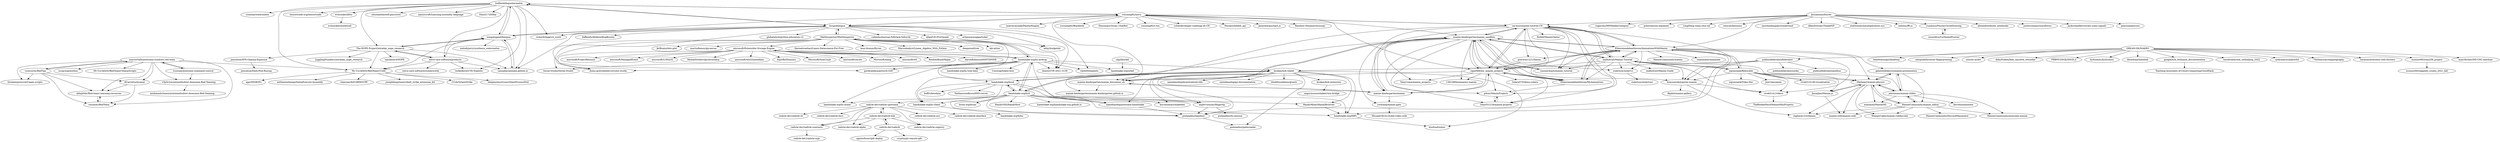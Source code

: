 digraph G {
"Mr-Un1k0d3r/RedTeamCCode" -> "ajpc500/BOFs" ["e"=1]
"Mr-Un1k0d3r/RedTeamCCode" -> "anthemtotheego/InlineExecute-Assembly" ["e"=1]
"Mr-Un1k0d3r/RedTeamCCode" -> "slaeryan/AQUARMOURY" ["e"=1]
"Mr-Un1k0d3r/RedTeamCCode" -> "josephkingstone/cobalt_strike_extension_kit" ["e"=1]
"Mr-Un1k0d3r/RedTeamCCode" -> "CCob/SylantStrike"
"Mr-Un1k0d3r/RedTeamCCode" -> "deepinstinct/LsassSilentProcessExit" ["e"=1]
"cai-hust/manim-tutorial-CN" -> "manim-kindergarten/manim_sandbox"
"cai-hust/manim-tutorial-CN" -> "Elteoremadebeethoven/AnimationsWithManim"
"cai-hust/manim-tutorial-CN" -> "cigar666/my_manim_projects"
"cai-hust/manim-tutorial-CN" -> "malhotra5/Manim-Tutorial"
"cai-hust/manim-tutorial-CN" -> "manim-kindergarten/manim_document_zh"
"cai-hust/manim-tutorial-CN" -> "zimmermant/manim_tutorial"
"cai-hust/manim-tutorial-CN" -> "manim-kindergarten/manim"
"cai-hust/manim-tutorial-CN" -> "Elteoremadebeethoven/MyAnimations"
"cai-hust/manim-tutorial-CN" -> "rossning92/movy"
"cai-hust/manim-tutorial-CN" -> "graviton1221/Danim"
"cai-hust/manim-tutorial-CN" -> "pdcxs/ManimProjects"
"cai-hust/manim-tutorial-CN" -> "Tony031218/manim-projects"
"cai-hust/manim-tutorial-CN" -> "krassowski/jupyter-manim"
"cai-hust/manim-tutorial-CN" -> "TonyCrane/manim_projects"
"cai-hust/manim-tutorial-CN" -> "flwfdd/ManimOnline"
"manim-kindergarten/manim_sandbox" -> "manim-kindergarten/manim_document_zh"
"manim-kindergarten/manim_sandbox" -> "cigar666/my_manim_projects"
"manim-kindergarten/manim_sandbox" -> "manim-kindergarten/manim"
"manim-kindergarten/manim_sandbox" -> "cai-hust/manim-tutorial-CN"
"manim-kindergarten/manim_sandbox" -> "Elteoremadebeethoven/AnimationsWithManim"
"manim-kindergarten/manim_sandbox" -> "zimmermant/manim_tutorial"
"manim-kindergarten/manim_sandbox" -> "Elteoremadebeethoven/MyAnimations"
"manim-kindergarten/manim_sandbox" -> "pdcxs/ManimProjects"
"manim-kindergarten/manim_sandbox" -> "Tony031218/manim-projects"
"manim-kindergarten/manim_sandbox" -> "136108Haumea/my-manim"
"manim-kindergarten/manim_sandbox" -> "eulertour/eulerv2"
"manim-kindergarten/manim_sandbox" -> "malhotra5/Manim-Tutorial"
"manim-kindergarten/manim_sandbox" -> "manim-kindergarten/manim-kindergarten.github.io"
"manim-kindergarten/manim_sandbox" -> "yoshiask/manim-pptx"
"manim-kindergarten/manim_sandbox" -> "krassowski/jupyter-manim"
"pdcxs/ManimProjects" -> "Tony031218/manim-projects"
"tcostam/awesome-command-control" -> "marcosValle/awesome-windows-red-team"
"tcostam/awesome-command-control" -> "r3p3r/yeyintminthuhtut-Awesome-Red-Teaming"
"marcosValle/awesome-windows-red-team" -> "vysecurity/RedTips"
"marcosValle/awesome-windows-red-team" -> "threatexpress/red-team-scripts" ["e"=1]
"marcosValle/awesome-windows-red-team" -> "KCarretto/Arsenal"
"marcosValle/awesome-windows-red-team" -> "rosonsec/RedTeam"
"marcosValle/awesome-windows-red-team" -> "r3p3r/yeyintminthuhtut-Awesome-Red-Teaming"
"marcosValle/awesome-windows-red-team" -> "tcostam/awesome-command-control"
"marcosValle/awesome-windows-red-team" -> "abhijithbr/Red-team-Learning-resources"
"marcosValle/awesome-windows-red-team" -> "nccgroup/nccfsas" ["e"=1]
"marcosValle/awesome-windows-red-team" -> "Mr-Un1k0d3r/RedTeamCCode"
"marcosValle/awesome-windows-red-team" -> "Mr-Un1k0d3r/RedTeamCSharpScripts" ["e"=1]
"bullhe4d/bigwatermelon" -> "liyupi/daxigua"
"bullhe4d/bigwatermelon" -> "xiaopengand/daxigua"
"bullhe4d/bigwatermelon" -> "sannaha/sannaha.github.io"
"bullhe4d/bigwatermelon" -> "richardclegg/vis_route"
"bullhe4d/bigwatermelon" -> "woxieao/watermelon"
"bullhe4d/bigwatermelon" -> "The-NOPE-Project/intraday_nope_research"
"bullhe4d/bigwatermelon" -> "tensortrade-org/tensortrade" ["e"=1]
"bullhe4d/bigwatermelon" -> "rossning92/movy"
"bullhe4d/bigwatermelon" -> "evilsocket/ditto"
"bullhe4d/bigwatermelon" -> "steve-care-software/products"
"bullhe4d/bigwatermelon" -> "sdushantha/wifi-password" ["e"=1]
"bullhe4d/bigwatermelon" -> "nansircroft/Learning-assembly-language"
"bullhe4d/bigwatermelon" -> "Mr-Un1k0d3r/RedTeamCCode"
"bullhe4d/bigwatermelon" -> "DinoZ1729/Ray" ["e"=1]
"bullhe4d/bigwatermelon" -> "lockedbyte/CVE-Exploits" ["e"=1]
"liyupi/daxigua" -> "xiaopengand/daxigua"
"liyupi/daxigua" -> "bullhe4d/bigwatermelon"
"liyupi/daxigua" -> "globalaihub/python-education-v2" ["e"=1]
"liyupi/daxigua" -> "blasty/CVE-2021-3156" ["e"=1]
"liyupi/daxigua" -> "sannaha/sannaha.github.io"
"liyupi/daxigua" -> "codeedu/imersao-fullstack-fullcycle" ["e"=1]
"liyupi/daxigua" -> "allanf181/FuiVazado" ["e"=1]
"liyupi/daxigua" -> "achannarasappa/ticker" ["e"=1]
"liyupi/daxigua" -> "r4j0x00/exploits" ["e"=1]
"liyupi/daxigua" -> "ebhy/budgetml" ["e"=1]
"liyupi/daxigua" -> "richardclegg/vis_route"
"liyupi/daxigua" -> "daffainfo/AllAboutBugBounty" ["e"=1]
"liyupi/daxigua" -> "MathInspector/MathInspector"
"liyupi/daxigua" -> "gordicaleksa/pytorch-GAT" ["e"=1]
"liyupi/daxigua" -> "rossning92/movy"
"steve-care-software/products" -> "The-NOPE-Project/intraday_nope_research"
"steve-care-software/products" -> "steve-care-software/stonksworks"
"steve-care-software/products" -> "sannaha/sannaha.github.io"
"steve-care-software/products" -> "Mr-Un1k0d3r/RedTeamCCode"
"steve-care-software/products" -> "lockedbyte/CVE-Exploits" ["e"=1]
"steve-care-software/products" -> "xiaopengand/daxigua"
"manim-kindergarten/manim" -> "manim-kindergarten/manim_document_zh"
"manim-kindergarten/manim" -> "manim-kindergarten/manim_sandbox"
"manim-kindergarten/manim" -> "cigar666/my_manim_projects"
"manim-kindergarten/manim" -> "yoshiask/manim-pptx"
"kyokan/bob-wallet" -> "pinheadmz/handout"
"kyokan/bob-wallet" -> "handshake-org/HIPs"
"kyokan/bob-wallet" -> "handshake-org/hnsd"
"kyokan/bob-wallet" -> "kurumiimari/shakedex"
"kyokan/bob-wallet" -> "handshake-org/hsd"
"kyokan/bob-wallet" -> "pinheadmz/palmreader"
"kyokan/bob-wallet" -> "imperviousinc/fingertip"
"kyokan/bob-wallet" -> "namebasehq/awesome-handshake"
"kyokan/bob-wallet" -> "handshake-org/hs-client"
"kyokan/bob-wallet" -> "HandyMiner/HandyBrowser"
"kyokan/bob-wallet" -> "hnsfund/xnhns"
"kyokan/bob-wallet" -> "namebasehq/decentralized-slds"
"kyokan/bob-wallet" -> "namebasehq/api-documentation"
"kyokan/bob-wallet" -> "kyokan/bob-extension"
"kyokan/bob-wallet" -> "dwebfoundation/grants"
"microsoft/Extensible-Storage-Engine" -> "microsoft/ManagedEsent"
"microsoft/Extensible-Storage-Engine" -> "handshake-org/hs-airdrop"
"microsoft/Extensible-Storage-Engine" -> "doino-gretchenliev/revolut-stocks" ["e"=1]
"microsoft/Extensible-Storage-Engine" -> "microsoft/CsWin32" ["e"=1]
"microsoft/Extensible-Storage-Engine" -> "MichalStrehovsky/zerosharp" ["e"=1]
"microsoft/Extensible-Storage-Engine" -> "blasty/CVE-2021-3156" ["e"=1]
"microsoft/Extensible-Storage-Engine" -> "microsoft/win32metadata" ["e"=1]
"microsoft/Extensible-Storage-Engine" -> "EgorBo/Disasmo" ["e"=1]
"microsoft/Extensible-Storage-Engine" -> "Microsoft/SymCrypt"
"microsoft/Extensible-Storage-Engine" -> "microsoft/coyote" ["e"=1]
"microsoft/Extensible-Storage-Engine" -> "Microsoft/xlang" ["e"=1]
"microsoft/Extensible-Storage-Engine" -> "microsoft/wil" ["e"=1]
"microsoft/Extensible-Storage-Engine" -> "ReubenBond/Hagar" ["e"=1]
"microsoft/Extensible-Storage-Engine" -> "AaronRobinsonMSFT/DNNE" ["e"=1]
"microsoft/Extensible-Storage-Engine" -> "microsoft/ProjectReunion" ["e"=1]
"vysecurity/RedTips" -> "marcosValle/awesome-windows-red-team"
"vysecurity/RedTips" -> "KCarretto/Arsenal"
"vysecurity/RedTips" -> "rosonsec/RedTeam"
"vysecurity/RedTips" -> "abhijithbr/Red-team-Learning-resources"
"vysecurity/RedTips" -> "threatexpress/red-team-scripts" ["e"=1]
"handshake-org/hsd" -> "kyokan/bob-wallet"
"handshake-org/hsd" -> "handshake-org/hnsd"
"handshake-org/hsd" -> "handshake-org/hs-airdrop"
"handshake-org/hsd" -> "handshake-org/hs-client"
"handshake-org/hsd" -> "imperviousinc/fingertip"
"handshake-org/hsd" -> "namebasehq/awesome-handshake"
"handshake-org/hsd" -> "handshake-org/hs-miner"
"handshake-org/hsd" -> "pinheadmz/handout"
"handshake-org/hsd" -> "handshake-org/HIPs"
"handshake-org/hsd" -> "bcoin-org/bcoin" ["e"=1]
"handshake-org/hsd" -> "handshake-org/handshake-org.github.io"
"handshake-org/hsd" -> "HandyMiner/HandyBrowser"
"handshake-org/hsd" -> "kurumiimari/shakedex"
"handshake-org/hsd" -> "HandyOSS/HandyHost"
"handshake-org/hsd" -> "radicle-dev/radicle-upstream"
"DREAM-DK/MAKRO" -> "publiusfederalist/federalist"
"DREAM-DK/MAKRO" -> "FRBNY-DSGE/DSGE.jl" ["e"=1]
"DREAM-DK/MAKRO" -> "google/h2e_technical_documentation"
"DREAM-DK/MAKRO" -> "hydromisc/hydromisc" ["e"=1]
"DREAM-DK/MAKRO" -> "khuedoan/homelab" ["e"=1]
"DREAM-DK/MAKRO" -> "oconnor663/sha256_project"
"DREAM-DK/MAKRO" -> "rmcelreath/stat_rethinking_2022" ["e"=1]
"DREAM-DK/MAKRO" -> "andymatuschak/orbit" ["e"=1]
"DREAM-DK/MAKRO" -> "7thSamurai/steganography" ["e"=1]
"DREAM-DK/MAKRO" -> "hwayne/awesome-cold-showers" ["e"=1]
"DREAM-DK/MAKRO" -> "maxvfischer/DIY-CNC-machine" ["e"=1]
"DREAM-DK/MAKRO" -> "headwaymaps/headway" ["e"=1]
"DREAM-DK/MAKRO" -> "niespodd/browser-fingerprinting" ["e"=1]
"DREAM-DK/MAKRO" -> "sensity-ai/dot" ["e"=1]
"DREAM-DK/MAKRO" -> "dekuNukem/bob_cassette_rewinder" ["e"=1]
"Jezzamonn/fourier" -> "ruanluyu/FourierCircleDrawing"
"Jezzamonn/fourier" -> "alexmill/website_notebooks"
"Jezzamonn/fourier" -> "joshwcomeau/waveforms" ["e"=1]
"Jezzamonn/fourier" -> "jackschaedler/circles-sines-signals" ["e"=1]
"Jezzamonn/fourier" -> "penrose/penrose" ["e"=1]
"Jezzamonn/fourier" -> "cai-hust/manim-tutorial-CN"
"Jezzamonn/fourier" -> "rogerzhu/MNWeeklyCategory" ["e"=1]
"Jezzamonn/fourier" -> "poloclub/cnn-explainer" ["e"=1]
"Jezzamonn/fourier" -> "LingDong-/shan-shui-inf" ["e"=1]
"Jezzamonn/fourier" -> "Elteoremadebeethoven/AnimationsWithManim"
"Jezzamonn/fourier" -> "cmiscm/leonsans" ["e"=1]
"Jezzamonn/fourier" -> "neozhaoliang/pywonderland" ["e"=1]
"Jezzamonn/fourier" -> "AllenDowney/ThinkDSP" ["e"=1]
"Jezzamonn/fourier" -> "staltz/matrixmultiplication.xyz" ["e"=1]
"Jezzamonn/fourier" -> "indutny/fft.js" ["e"=1]
"handshake-org/hs-airdrop" -> "handshake-org/hsd"
"handshake-org/hs-airdrop" -> "microsoft/Extensible-Storage-Engine"
"handshake-org/hs-airdrop" -> "handshake-org/hs-tree-data"
"handshake-org/hs-airdrop" -> "kyokan/bob-wallet"
"handshake-org/hs-airdrop" -> "handshake-org/hnsd"
"handshake-org/hs-airdrop" -> "doino-gretchenliev/revolut-stocks" ["e"=1]
"handshake-org/hs-airdrop" -> "MathInspector/MathInspector"
"handshake-org/hs-airdrop" -> "blasty/CVE-2021-3156" ["e"=1]
"handshake-org/hs-airdrop" -> "Serial-Studio/Serial-Studio" ["e"=1]
"handshake-org/hs-airdrop" -> "r4j0x00/exploits" ["e"=1]
"handshake-org/hs-airdrop" -> "handshake-org/hs-miner"
"handshake-org/hs-airdrop" -> "handshake-org/urkel"
"handshake-org/hs-airdrop" -> "gordicaleksa/pytorch-GAT" ["e"=1]
"handshake-org/hs-airdrop" -> "namebasehq/awesome-handshake"
"handshake-org/hs-airdrop" -> "Uniswap/token-lists" ["e"=1]
"rossning92/movy" -> "cai-hust/manim-tutorial-CN"
"rossning92/movy" -> "richardclegg/vis_route"
"rossning92/movy" -> "manim-kindergarten/manim_sandbox"
"rossning92/movy" -> "bullhe4d/bigwatermelon"
"rossning92/movy" -> "rossning92/Blackhole"
"rossning92/movy" -> "cigar666/my_manim_projects"
"rossning92/movy" -> "manim-kindergarten/manim_document_zh"
"rossning92/movy" -> "Dimsmary/Ossas_ChatBot" ["e"=1]
"rossning92/movy" -> "rossning92/t-rex"
"rossning92/movy" -> "ccloli/developer-roadmap-zh-CN" ["e"=1]
"rossning92/movy" -> "Passkou/bilibili_api" ["e"=1]
"rossning92/movy" -> "Jannchie/anichart.js" ["e"=1]
"rossning92/movy" -> "Rainbow-Dreamer/musicpy" ["e"=1]
"rossning92/movy" -> "matrixcascade/PainterEngine" ["e"=1]
"rossning92/movy" -> "liyupi/daxigua"
"Elteoremadebeethoven/AnimationsWithManim" -> "malhotra5/Manim-Tutorial"
"Elteoremadebeethoven/AnimationsWithManim" -> "cai-hust/manim-tutorial-CN"
"Elteoremadebeethoven/AnimationsWithManim" -> "manim-kindergarten/manim_sandbox"
"Elteoremadebeethoven/AnimationsWithManim" -> "Elteoremadebeethoven/MyAnimations"
"Elteoremadebeethoven/AnimationsWithManim" -> "cigar666/my_manim_projects"
"Elteoremadebeethoven/AnimationsWithManim" -> "zimmermant/manim_tutorial"
"Elteoremadebeethoven/AnimationsWithManim" -> "vivek3141/videos"
"Elteoremadebeethoven/AnimationsWithManim" -> "krassowski/jupyter-manim"
"Elteoremadebeethoven/AnimationsWithManim" -> "Matheart/manim-physics"
"Elteoremadebeethoven/AnimationsWithManim" -> "nipunramk/Reducible"
"Elteoremadebeethoven/AnimationsWithManim" -> "graviton1221/Danim"
"Elteoremadebeethoven/AnimationsWithManim" -> "ManimCommunity/manim" ["e"=1]
"Elteoremadebeethoven/AnimationsWithManim" -> "reanimate/reanimate" ["e"=1]
"Elteoremadebeethoven/AnimationsWithManim" -> "eulertour/eulerv2"
"Elteoremadebeethoven/AnimationsWithManim" -> "galatolofederico/manim-presentation"
"galatolofederico/manim-presentation" -> "jeertmans/manim-slides"
"galatolofederico/manim-presentation" -> "Matheart/manim-physics"
"galatolofederico/manim-presentation" -> "ManimCommunity/manim_editor"
"evilsocket/ditto" -> "evilsocket/shieldwall" ["e"=1]
"google/h2e_technical_documentation" -> "Teaching-Assistants-of-Cloud-Computing/CloudHack" ["e"=1]
"nipunramk/Reducible" -> "vivek3141/videos"
"nipunramk/Reducible" -> "Elteoremadebeethoven/AnimationsWithManim"
"nipunramk/Reducible" -> "malhotra5/Manim-Tutorial"
"nipunramk/Reducible" -> "JazonJiao/Manim.js"
"nipunramk/Reducible" -> "jeertmans/manim-slides"
"nipunramk/Reducible" -> "Matheart/manim-physics"
"nipunramk/Reducible" -> "vivek3141/dl-visualization"
"nipunramk/Reducible" -> "nipunramk/Video-Dev"
"nipunramk/Reducible" -> "krassowski/jupyter-manim"
"nipunramk/Reducible" -> "JonComo/anim"
"radicle-dev/radicle-link" -> "radicle-dev/radicle-upstream"
"radicle-dev/radicle-link" -> "radicle-dev/radicle-contracts"
"radicle-dev/radicle-link" -> "radicle-dev/radicle-alpha"
"radicle-dev/radicle-link" -> "radicle-dev/radicle-registry"
"radicle-dev/radicle-link" -> "radicle-dev/radicle"
"pinheadmz/handout" -> "pinheadmz/palmreader"
"Matheart/manim-physics" -> "ManimCommunity/manim_editor"
"Matheart/manim-physics" -> "raghavg123/chanim"
"Matheart/manim-physics" -> "jeertmans/manim-slides"
"Matheart/manim-physics" -> "galatolofederico/manim-presentation"
"Matheart/manim-physics" -> "manimml/ManimML"
"Matheart/manim-physics" -> "manim-web/manim-web"
"Matheart/manim-physics" -> "WampyCakes/manim-rubikscube"
"Matheart/manim-physics" -> "JazonJiao/Manim.js"
"KCarretto/Arsenal" -> "abhijithbr/Red-team-Learning-resources"
"KCarretto/Arsenal" -> "rosonsec/RedTeam"
"oconnor663/sha256_project" -> "oconnor663/applied_crypto_2021_fall"
"handshake-org/hnsd" -> "kyokan/bob-wallet"
"handshake-org/hnsd" -> "imperviousinc/fingertip"
"handshake-org/hnsd" -> "handshake-org/hs-client"
"handshake-org/hnsd" -> "handshake-org/hsd"
"handshake-org/hnsd" -> "pinheadmz/handout"
"handshake-org/hnsd" -> "handshake-org/HIPs"
"handshake-org/hnsd" -> "buffrr/letsdane"
"handshake-org/hnsd" -> "Nathanwoodburn/HNS-server"
"radicle-dev/radicle" -> "radicle-dev/radicle-link"
"radicle-dev/radicle" -> "cryptix/git-remote-ipfs" ["e"=1]
"radicle-dev/radicle" -> "agentofuser/ipfs-deploy" ["e"=1]
"xiaopengand/daxigua" -> "sannaha/sannaha.github.io"
"xiaopengand/daxigua" -> "liyupi/daxigua"
"xiaopengand/daxigua" -> "bullhe4d/bigwatermelon"
"xiaopengand/daxigua" -> "The-NOPE-Project/intraday_nope_research"
"xiaopengand/daxigua" -> "melodyjerry/synthesis_watermelon"
"xiaopengand/daxigua" -> "Mr-Un1k0d3r/RedTeamCCode"
"manim-kindergarten/manim_document_zh" -> "manim-kindergarten/manim_sandbox"
"manim-kindergarten/manim_document_zh" -> "manim-kindergarten/manim"
"manim-kindergarten/manim_document_zh" -> "manim-kindergarten/manim-kindergarten.github.io"
"MathInspector/MathInspector" -> "doino-gretchenliev/revolut-stocks" ["e"=1]
"MathInspector/MathInspector" -> "therealsreehari/Learn-Datascience-For-Free" ["e"=1]
"MathInspector/MathInspector" -> "leon-thomm/Ryven" ["e"=1]
"MathInspector/MathInspector" -> "microsoft/Extensible-Storage-Engine"
"MathInspector/MathInspector" -> "MacroAnalyst/Linear_Algebra_With_Python" ["e"=1]
"MathInspector/MathInspector" -> "deepmind/tree" ["e"=1]
"MathInspector/MathInspector" -> "lab-ml/nn" ["e"=1]
"MathInspector/MathInspector" -> "gordicaleksa/pytorch-GAT" ["e"=1]
"MathInspector/MathInspector" -> "blasty/CVE-2021-3156" ["e"=1]
"MathInspector/MathInspector" -> "ebhy/budgetml" ["e"=1]
"MathInspector/MathInspector" -> "JetBrains/lets-plot" ["e"=1]
"MathInspector/MathInspector" -> "handshake-org/hs-airdrop"
"MathInspector/MathInspector" -> "Serial-Studio/Serial-Studio" ["e"=1]
"MathInspector/MathInspector" -> "martinRenou/ipycanvas" ["e"=1]
"MathInspector/MathInspector" -> "liyupi/daxigua"
"cereslibra/TurtleAndFourier" -> "ruanluyu/FourierCircleDrawing"
"ruanluyu/FourierCircleDrawing" -> "cereslibra/TurtleAndFourier"
"sannaha/sannaha.github.io" -> "xiaopengand/daxigua"
"The-NOPE-Project/intraday_nope_research" -> "steve-care-software/products"
"The-NOPE-Project/intraday_nope_research" -> "sannaha/sannaha.github.io"
"The-NOPE-Project/intraday_nope_research" -> "Mr-Un1k0d3r/RedTeamCCode"
"The-NOPE-Project/intraday_nope_research" -> "jensolson/SPX-Gamma-Exposure"
"The-NOPE-Project/intraday_nope_research" -> "xiaopengand/daxigua"
"The-NOPE-Project/intraday_nope_research" -> "JugglingNumbers/intraday_nope_research"
"The-NOPE-Project/intraday_nope_research" -> "hayden4r4/NOPE"
"malhotra5/Manim-Tutorial" -> "Elteoremadebeethoven/AnimationsWithManim"
"malhotra5/Manim-Tutorial" -> "zimmermant/manim_tutorial"
"malhotra5/Manim-Tutorial" -> "cai-hust/manim-tutorial-CN"
"malhotra5/Manim-Tutorial" -> "krassowski/jupyter-manim"
"malhotra5/Manim-Tutorial" -> "manim-kindergarten/manim_sandbox"
"malhotra5/Manim-Tutorial" -> "Elteoremadebeethoven/MyAnimations"
"malhotra5/Manim-Tutorial" -> "malhotra5/Manim-Guide"
"malhotra5/Manim-Tutorial" -> "cigar666/my_manim_projects"
"malhotra5/Manim-Tutorial" -> "nipunramk/Reducible"
"malhotra5/Manim-Tutorial" -> "vivek3141/videos"
"malhotra5/Manim-Tutorial" -> "eulertour/eulerv2"
"malhotra5/Manim-Tutorial" -> "Matheart/manim-physics"
"Elteoremadebeethoven/MyAnimations" -> "pdcxs/ManimProjects"
"Elteoremadebeethoven/MyAnimations" -> "cigar666/my_manim_projects"
"Elteoremadebeethoven/MyAnimations" -> "Elteoremadebeethoven/AnimationsWithManim"
"Elteoremadebeethoven/MyAnimations" -> "manim-kindergarten/manim_sandbox"
"handshake-org/hs-client" -> "handshake-org/hdns"
"ManimCommunity/manim_editor" -> "Matheart/manim-physics"
"ManimCommunity/manim_editor" -> "WampyCakes/manim-rubikscube"
"ManimCommunity/manim_editor" -> "jeertmans/manim-slides"
"ManimCommunity/manim_editor" -> "ManimCommunity/DiscordManimator"
"ManimCommunity/manim_editor" -> "raghavg123/chanim"
"ManimCommunity/manim_editor" -> "manim-web/manim-web"
"ManimCommunity/manim_editor" -> "ManimCommunity/awesome-manim"
"jeertmans/manim-slides" -> "galatolofederico/manim-presentation"
"jeertmans/manim-slides" -> "ManimCommunity/manim_editor"
"jeertmans/manim-slides" -> "Matheart/manim-physics"
"jeertmans/manim-slides" -> "kevcen/manimate"
"jeertmans/manim-slides" -> "manimml/ManimML"
"jeertmans/manim-slides" -> "ManimCommunity/awesome-manim"
"radicle-dev/radicle-upstream" -> "radicle-dev/radicle-link"
"radicle-dev/radicle-upstream" -> "radicle-dev/radicle-alpha"
"radicle-dev/radicle-upstream" -> "radicle-dev/radicle.xyz"
"radicle-dev/radicle-upstream" -> "radicle-dev/radicle-contracts"
"radicle-dev/radicle-upstream" -> "radicle-dev/radicle-interface"
"radicle-dev/radicle-upstream" -> "radicle-dev/radicle-registry"
"radicle-dev/radicle-upstream" -> "radicle-dev/radicle-cli"
"radicle-dev/radicle-upstream" -> "radicle-dev/radicle-docs"
"cigar666/my_manim_projects" -> "manim-kindergarten/manim_sandbox"
"cigar666/my_manim_projects" -> "Tony031218/manim-projects"
"cigar666/my_manim_projects" -> "pdcxs/ManimProjects"
"cigar666/my_manim_projects" -> "manim-kindergarten/manim"
"cigar666/my_manim_projects" -> "Elteoremadebeethoven/MyAnimations"
"cigar666/my_manim_projects" -> "Solara570/demo-solara"
"cigar666/my_manim_projects" -> "136108Haumea/my-manim"
"cigar666/my_manim_projects" -> "cai-hust/manim-tutorial-CN"
"cigar666/my_manim_projects" -> "manim-kindergarten/manim_document_zh"
"cigar666/my_manim_projects" -> "TonyCrane/manim_projects"
"cigar666/my_manim_projects" -> "Elteoremadebeethoven/AnimationsWithManim"
"vivek3141/videos" -> "TheRookieNerd/ManimMiniProjects"
"chjj/liburkel" -> "handshake-org/urkel"
"publiusfederalist/federalist" -> "publiusfederalist/zooko"
"publiusfederalist/federalist" -> "publiusfederalist/publius"
"publiusfederalist/federalist" -> "pinheadmz/handout"
"publiusfederalist/federalist" -> "kyokan/bob-wallet"
"publiusfederalist/federalist" -> "handshake-org/HIPs"
"graviton1221/Danim" -> "cigar666/my_manim_projects"
"JazonJiao/Manim.js" -> "manim-web/manim-web"
"JazonJiao/Manim.js" -> "Matheart/manim-physics"
"krassowski/jupyter-manim" -> "raghavg123/chanim"
"krassowski/jupyter-manim" -> "flipdot/manim-gallery"
"krassowski/jupyter-manim" -> "vivek3141/videos"
"Tony031218/manim-projects" -> "pdcxs/ManimProjects"
"eulertour/eulerv2" -> "eulertour/eulertour"
"r3p3r/yeyintminthuhtut-Awesome-Red-Teaming" -> "mishmashclone/yeyintminthuhtut-Awesome-Red-Teaming"
"imperviousinc/fingertip" -> "pinheadmz/handout"
"imperviousinc/fingertip" -> "pinheadmz/hs-anyone"
"rosonsec/RedTeam" -> "abhijithbr/Red-team-Learning-resources"
"zimmermant/manim_tutorial" -> "manim-kindergarten/manim_sandbox"
"namebasehq/awesome-handshake" -> "pinheadmz/handout"
"HandyMiner/HandyBrowser" -> "handshake-org/HIPs"
"radicle-dev/radicle-contracts" -> "radicle-dev/radicle-orgs"
"kyokan/bob-extension" -> "angrymouse/shaked-hns-bridge"
"handshake-org/HIPs" -> "hnsfund/xnhns"
"jensolson/SPX-Gamma-Exposure" -> "jensolson/Dark-Pool-Buying"
"yoshiask/manim-pptx" -> "Micoael/3b1b-styled-video-code"
"abhijithbr/Red-team-Learning-resources" -> "rosonsec/RedTeam"
"Mr-Un1k0d3r/RedTeamCCode" ["l"="28.334,-17.664"]
"ajpc500/BOFs" ["l"="-8.915,-44.098"]
"anthemtotheego/InlineExecute-Assembly" ["l"="-8.878,-44.107"]
"slaeryan/AQUARMOURY" ["l"="-8.87,-44.121"]
"josephkingstone/cobalt_strike_extension_kit" ["l"="-6.76,-43.257"]
"CCob/SylantStrike" ["l"="28.336,-17.629"]
"deepinstinct/LsassSilentProcessExit" ["l"="-8.93,-44.058"]
"cai-hust/manim-tutorial-CN" ["l"="28.261,-17.879"]
"manim-kindergarten/manim_sandbox" ["l"="28.242,-17.855"]
"Elteoremadebeethoven/AnimationsWithManim" ["l"="28.226,-17.896"]
"cigar666/my_manim_projects" ["l"="28.261,-17.861"]
"malhotra5/Manim-Tutorial" ["l"="28.206,-17.882"]
"manim-kindergarten/manim_document_zh" ["l"="28.273,-17.836"]
"zimmermant/manim_tutorial" ["l"="28.219,-17.859"]
"manim-kindergarten/manim" ["l"="28.255,-17.838"]
"Elteoremadebeethoven/MyAnimations" ["l"="28.239,-17.875"]
"rossning92/movy" ["l"="28.318,-17.809"]
"graviton1221/Danim" ["l"="28.263,-17.907"]
"pdcxs/ManimProjects" ["l"="28.274,-17.866"]
"Tony031218/manim-projects" ["l"="28.279,-17.855"]
"krassowski/jupyter-manim" ["l"="28.206,-17.907"]
"TonyCrane/manim_projects" ["l"="28.287,-17.878"]
"flwfdd/ManimOnline" ["l"="28.291,-17.898"]
"136108Haumea/my-manim" ["l"="28.237,-17.836"]
"eulertour/eulerv2" ["l"="28.199,-17.852"]
"manim-kindergarten/manim-kindergarten.github.io" ["l"="28.254,-17.822"]
"yoshiask/manim-pptx" ["l"="28.231,-17.822"]
"tcostam/awesome-command-control" ["l"="28.265,-17.559"]
"marcosValle/awesome-windows-red-team" ["l"="28.297,-17.575"]
"r3p3r/yeyintminthuhtut-Awesome-Red-Teaming" ["l"="28.265,-17.581"]
"vysecurity/RedTips" ["l"="28.295,-17.536"]
"threatexpress/red-team-scripts" ["l"="-6.95,-43.165"]
"KCarretto/Arsenal" ["l"="28.321,-17.538"]
"rosonsec/RedTeam" ["l"="28.306,-17.553"]
"abhijithbr/Red-team-Learning-resources" ["l"="28.319,-17.555"]
"nccgroup/nccfsas" ["l"="-8.978,-44.064"]
"Mr-Un1k0d3r/RedTeamCSharpScripts" ["l"="-6.804,-43.272"]
"bullhe4d/bigwatermelon" ["l"="28.357,-17.743"]
"liyupi/daxigua" ["l"="28.394,-17.751"]
"xiaopengand/daxigua" ["l"="28.35,-17.716"]
"sannaha/sannaha.github.io" ["l"="28.368,-17.715"]
"richardclegg/vis_route" ["l"="28.357,-17.779"]
"woxieao/watermelon" ["l"="28.394,-17.71"]
"The-NOPE-Project/intraday_nope_research" ["l"="28.331,-17.698"]
"tensortrade-org/tensortrade" ["l"="21.691,32.558"]
"evilsocket/ditto" ["l"="28.408,-17.794"]
"steve-care-software/products" ["l"="28.356,-17.691"]
"sdushantha/wifi-password" ["l"="-9.378,-18.495"]
"nansircroft/Learning-assembly-language" ["l"="28.385,-17.726"]
"DinoZ1729/Ray" ["l"="-11.57,28.033"]
"lockedbyte/CVE-Exploits" ["l"="-10.632,-45.59"]
"globalaihub/python-education-v2" ["l"="13.167,-43.825"]
"blasty/CVE-2021-3156" ["l"="-10.698,-45.624"]
"codeedu/imersao-fullstack-fullcycle" ["l"="13.136,-43.788"]
"allanf181/FuiVazado" ["l"="13.164,-43.81"]
"achannarasappa/ticker" ["l"="-12.155,-18.051"]
"r4j0x00/exploits" ["l"="-10.726,-45.674"]
"ebhy/budgetml" ["l"="25.429,34.126"]
"daffainfo/AllAboutBugBounty" ["l"="-8.738,-46.412"]
"MathInspector/MathInspector" ["l"="28.509,-17.721"]
"gordicaleksa/pytorch-GAT" ["l"="21.82,38.579"]
"steve-care-software/stonksworks" ["l"="28.374,-17.668"]
"kyokan/bob-wallet" ["l"="28.689,-17.666"]
"pinheadmz/handout" ["l"="28.674,-17.663"]
"handshake-org/HIPs" ["l"="28.705,-17.661"]
"handshake-org/hnsd" ["l"="28.679,-17.688"]
"kurumiimari/shakedex" ["l"="28.698,-17.696"]
"handshake-org/hsd" ["l"="28.679,-17.712"]
"pinheadmz/palmreader" ["l"="28.666,-17.647"]
"imperviousinc/fingertip" ["l"="28.701,-17.682"]
"namebasehq/awesome-handshake" ["l"="28.65,-17.682"]
"handshake-org/hs-client" ["l"="28.714,-17.697"]
"HandyMiner/HandyBrowser" ["l"="28.717,-17.678"]
"hnsfund/xnhns" ["l"="28.69,-17.643"]
"namebasehq/decentralized-slds" ["l"="28.713,-17.647"]
"namebasehq/api-documentation" ["l"="28.677,-17.631"]
"kyokan/bob-extension" ["l"="28.733,-17.654"]
"dwebfoundation/grants" ["l"="28.701,-17.642"]
"microsoft/Extensible-Storage-Engine" ["l"="28.563,-17.686"]
"microsoft/ManagedEsent" ["l"="28.583,-17.657"]
"handshake-org/hs-airdrop" ["l"="28.607,-17.7"]
"doino-gretchenliev/revolut-stocks" ["l"="25.243,20.315"]
"microsoft/CsWin32" ["l"="23.744,17.551"]
"MichalStrehovsky/zerosharp" ["l"="25.187,17.946"]
"microsoft/win32metadata" ["l"="23.803,17.538"]
"EgorBo/Disasmo" ["l"="25.21,17.93"]
"Microsoft/SymCrypt" ["l"="28.567,-17.627"]
"microsoft/coyote" ["l"="25.316,17.872"]
"Microsoft/xlang" ["l"="21.684,15.21"]
"microsoft/wil" ["l"="-11.826,21.823"]
"ReubenBond/Hagar" ["l"="25.161,17.954"]
"AaronRobinsonMSFT/DNNE" ["l"="23.977,17.747"]
"microsoft/ProjectReunion" ["l"="23.813,17.49"]
"handshake-org/hs-miner" ["l"="28.638,-17.72"]
"bcoin-org/bcoin" ["l"="45.055,-28.664"]
"handshake-org/handshake-org.github.io" ["l"="28.667,-17.751"]
"HandyOSS/HandyHost" ["l"="28.695,-17.751"]
"radicle-dev/radicle-upstream" ["l"="28.778,-17.789"]
"DREAM-DK/MAKRO" ["l"="28.777,-17.548"]
"publiusfederalist/federalist" ["l"="28.721,-17.613"]
"FRBNY-DSGE/DSGE.jl" ["l"="22.964,33.019"]
"google/h2e_technical_documentation" ["l"="28.774,-17.502"]
"hydromisc/hydromisc" ["l"="-40.426,41.554"]
"khuedoan/homelab" ["l"="-32.585,-22.943"]
"oconnor663/sha256_project" ["l"="28.826,-17.526"]
"rmcelreath/stat_rethinking_2022" ["l"="23.796,33.775"]
"andymatuschak/orbit" ["l"="-32.569,-16.394"]
"7thSamurai/steganography" ["l"="34.4,-28.244"]
"hwayne/awesome-cold-showers" ["l"="27.809,-19.682"]
"maxvfischer/DIY-CNC-machine" ["l"="-12.477,-17.984"]
"headwaymaps/headway" ["l"="18.735,24.584"]
"niespodd/browser-fingerprinting" ["l"="22.314,-28.56"]
"sensity-ai/dot" ["l"="34.205,28.834"]
"dekuNukem/bob_cassette_rewinder" ["l"="-12.51,-18.009"]
"Jezzamonn/fourier" ["l"="28.277,-17.961"]
"ruanluyu/FourierCircleDrawing" ["l"="28.303,-18.009"]
"alexmill/website_notebooks" ["l"="28.274,-17.994"]
"joshwcomeau/waveforms" ["l"="25.449,-26.156"]
"jackschaedler/circles-sines-signals" ["l"="1.54,37.838"]
"penrose/penrose" ["l"="-9.406,13.413"]
"rogerzhu/MNWeeklyCategory" ["l"="8.578,16.269"]
"poloclub/cnn-explainer" ["l"="24.185,30.904"]
"LingDong-/shan-shui-inf" ["l"="32.19,-24.557"]
"cmiscm/leonsans" ["l"="26.486,-26.125"]
"neozhaoliang/pywonderland" ["l"="22.817,4.236"]
"AllenDowney/ThinkDSP" ["l"="22.969,30.788"]
"staltz/matrixmultiplication.xyz" ["l"="27.993,-28.608"]
"indutny/fft.js" ["l"="3.026,37.761"]
"handshake-org/hs-tree-data" ["l"="28.596,-17.733"]
"Serial-Studio/Serial-Studio" ["l"="-31.565,41.519"]
"handshake-org/urkel" ["l"="28.555,-17.656"]
"Uniswap/token-lists" ["l"="47.077,-26.513"]
"rossning92/Blackhole" ["l"="28.352,-17.833"]
"Dimsmary/Ossas_ChatBot" ["l"="-32.393,-15.287"]
"rossning92/t-rex" ["l"="28.295,-17.782"]
"ccloli/developer-roadmap-zh-CN" ["l"="28.296,-19.719"]
"Passkou/bilibili_api" ["l"="-33.635,-18.092"]
"Jannchie/anichart.js" ["l"="-33.603,-18.227"]
"Rainbow-Dreamer/musicpy" ["l"="1.914,38.523"]
"matrixcascade/PainterEngine" ["l"="-13.078,29.156"]
"vivek3141/videos" ["l"="28.207,-17.929"]
"Matheart/manim-physics" ["l"="28.147,-17.905"]
"nipunramk/Reducible" ["l"="28.179,-17.921"]
"ManimCommunity/manim" ["l"="28.95,-20.607"]
"reanimate/reanimate" ["l"="-8.147,12.035"]
"galatolofederico/manim-presentation" ["l"="28.154,-17.887"]
"jeertmans/manim-slides" ["l"="28.128,-17.889"]
"ManimCommunity/manim_editor" ["l"="28.12,-17.907"]
"evilsocket/shieldwall" ["l"="-10.745,-38.31"]
"Teaching-Assistants-of-Cloud-Computing/CloudHack" ["l"="-17.635,-31.015"]
"JazonJiao/Manim.js" ["l"="28.138,-17.935"]
"vivek3141/dl-visualization" ["l"="28.179,-17.971"]
"nipunramk/Video-Dev" ["l"="28.174,-17.944"]
"JonComo/anim" ["l"="28.148,-17.968"]
"radicle-dev/radicle-link" ["l"="28.816,-17.819"]
"radicle-dev/radicle-contracts" ["l"="28.786,-17.828"]
"radicle-dev/radicle-alpha" ["l"="28.793,-17.81"]
"radicle-dev/radicle-registry" ["l"="28.809,-17.796"]
"radicle-dev/radicle" ["l"="28.851,-17.842"]
"raghavg123/chanim" ["l"="28.156,-17.919"]
"manimml/ManimML" ["l"="28.123,-17.872"]
"manim-web/manim-web" ["l"="28.117,-17.929"]
"WampyCakes/manim-rubikscube" ["l"="28.105,-17.915"]
"oconnor663/applied_crypto_2021_fall" ["l"="28.851,-17.512"]
"buffrr/letsdane" ["l"="28.719,-17.721"]
"Nathanwoodburn/HNS-server" ["l"="28.703,-17.711"]
"cryptix/git-remote-ipfs" ["l"="46.806,-24.523"]
"agentofuser/ipfs-deploy" ["l"="46.163,-23.199"]
"melodyjerry/synthesis_watermelon" ["l"="28.317,-17.724"]
"therealsreehari/Learn-Datascience-For-Free" ["l"="23.767,30.605"]
"leon-thomm/Ryven" ["l"="-12.415,27.528"]
"MacroAnalyst/Linear_Algebra_With_Python" ["l"="23.951,30.872"]
"deepmind/tree" ["l"="23.489,33.717"]
"lab-ml/nn" ["l"="34.244,36.012"]
"JetBrains/lets-plot" ["l"="47.845,-3.585"]
"martinRenou/ipycanvas" ["l"="21.14,28.923"]
"cereslibra/TurtleAndFourier" ["l"="28.314,-18.032"]
"jensolson/SPX-Gamma-Exposure" ["l"="28.289,-17.679"]
"JugglingNumbers/intraday_nope_research" ["l"="28.314,-17.686"]
"hayden4r4/NOPE" ["l"="28.305,-17.7"]
"malhotra5/Manim-Guide" ["l"="28.176,-17.864"]
"handshake-org/hdns" ["l"="28.748,-17.705"]
"ManimCommunity/DiscordManimator" ["l"="28.083,-17.917"]
"ManimCommunity/awesome-manim" ["l"="28.096,-17.892"]
"kevcen/manimate" ["l"="28.092,-17.868"]
"radicle-dev/radicle.xyz" ["l"="28.814,-17.773"]
"radicle-dev/radicle-interface" ["l"="28.785,-17.759"]
"radicle-dev/radicle-cli" ["l"="28.754,-17.812"]
"radicle-dev/radicle-docs" ["l"="28.797,-17.775"]
"Solara570/demo-solara" ["l"="28.309,-17.869"]
"TheRookieNerd/ManimMiniProjects" ["l"="28.211,-17.959"]
"chjj/liburkel" ["l"="28.525,-17.622"]
"publiusfederalist/zooko" ["l"="28.715,-17.576"]
"publiusfederalist/publius" ["l"="28.746,-17.6"]
"flipdot/manim-gallery" ["l"="28.224,-17.933"]
"eulertour/eulertour" ["l"="28.179,-17.832"]
"mishmashclone/yeyintminthuhtut-Awesome-Red-Teaming" ["l"="28.242,-17.585"]
"pinheadmz/hs-anyone" ["l"="28.736,-17.679"]
"radicle-dev/radicle-orgs" ["l"="28.782,-17.85"]
"angrymouse/shaked-hns-bridge" ["l"="28.754,-17.649"]
"jensolson/Dark-Pool-Buying" ["l"="28.267,-17.669"]
"Micoael/3b1b-styled-video-code" ["l"="28.22,-17.803"]
}